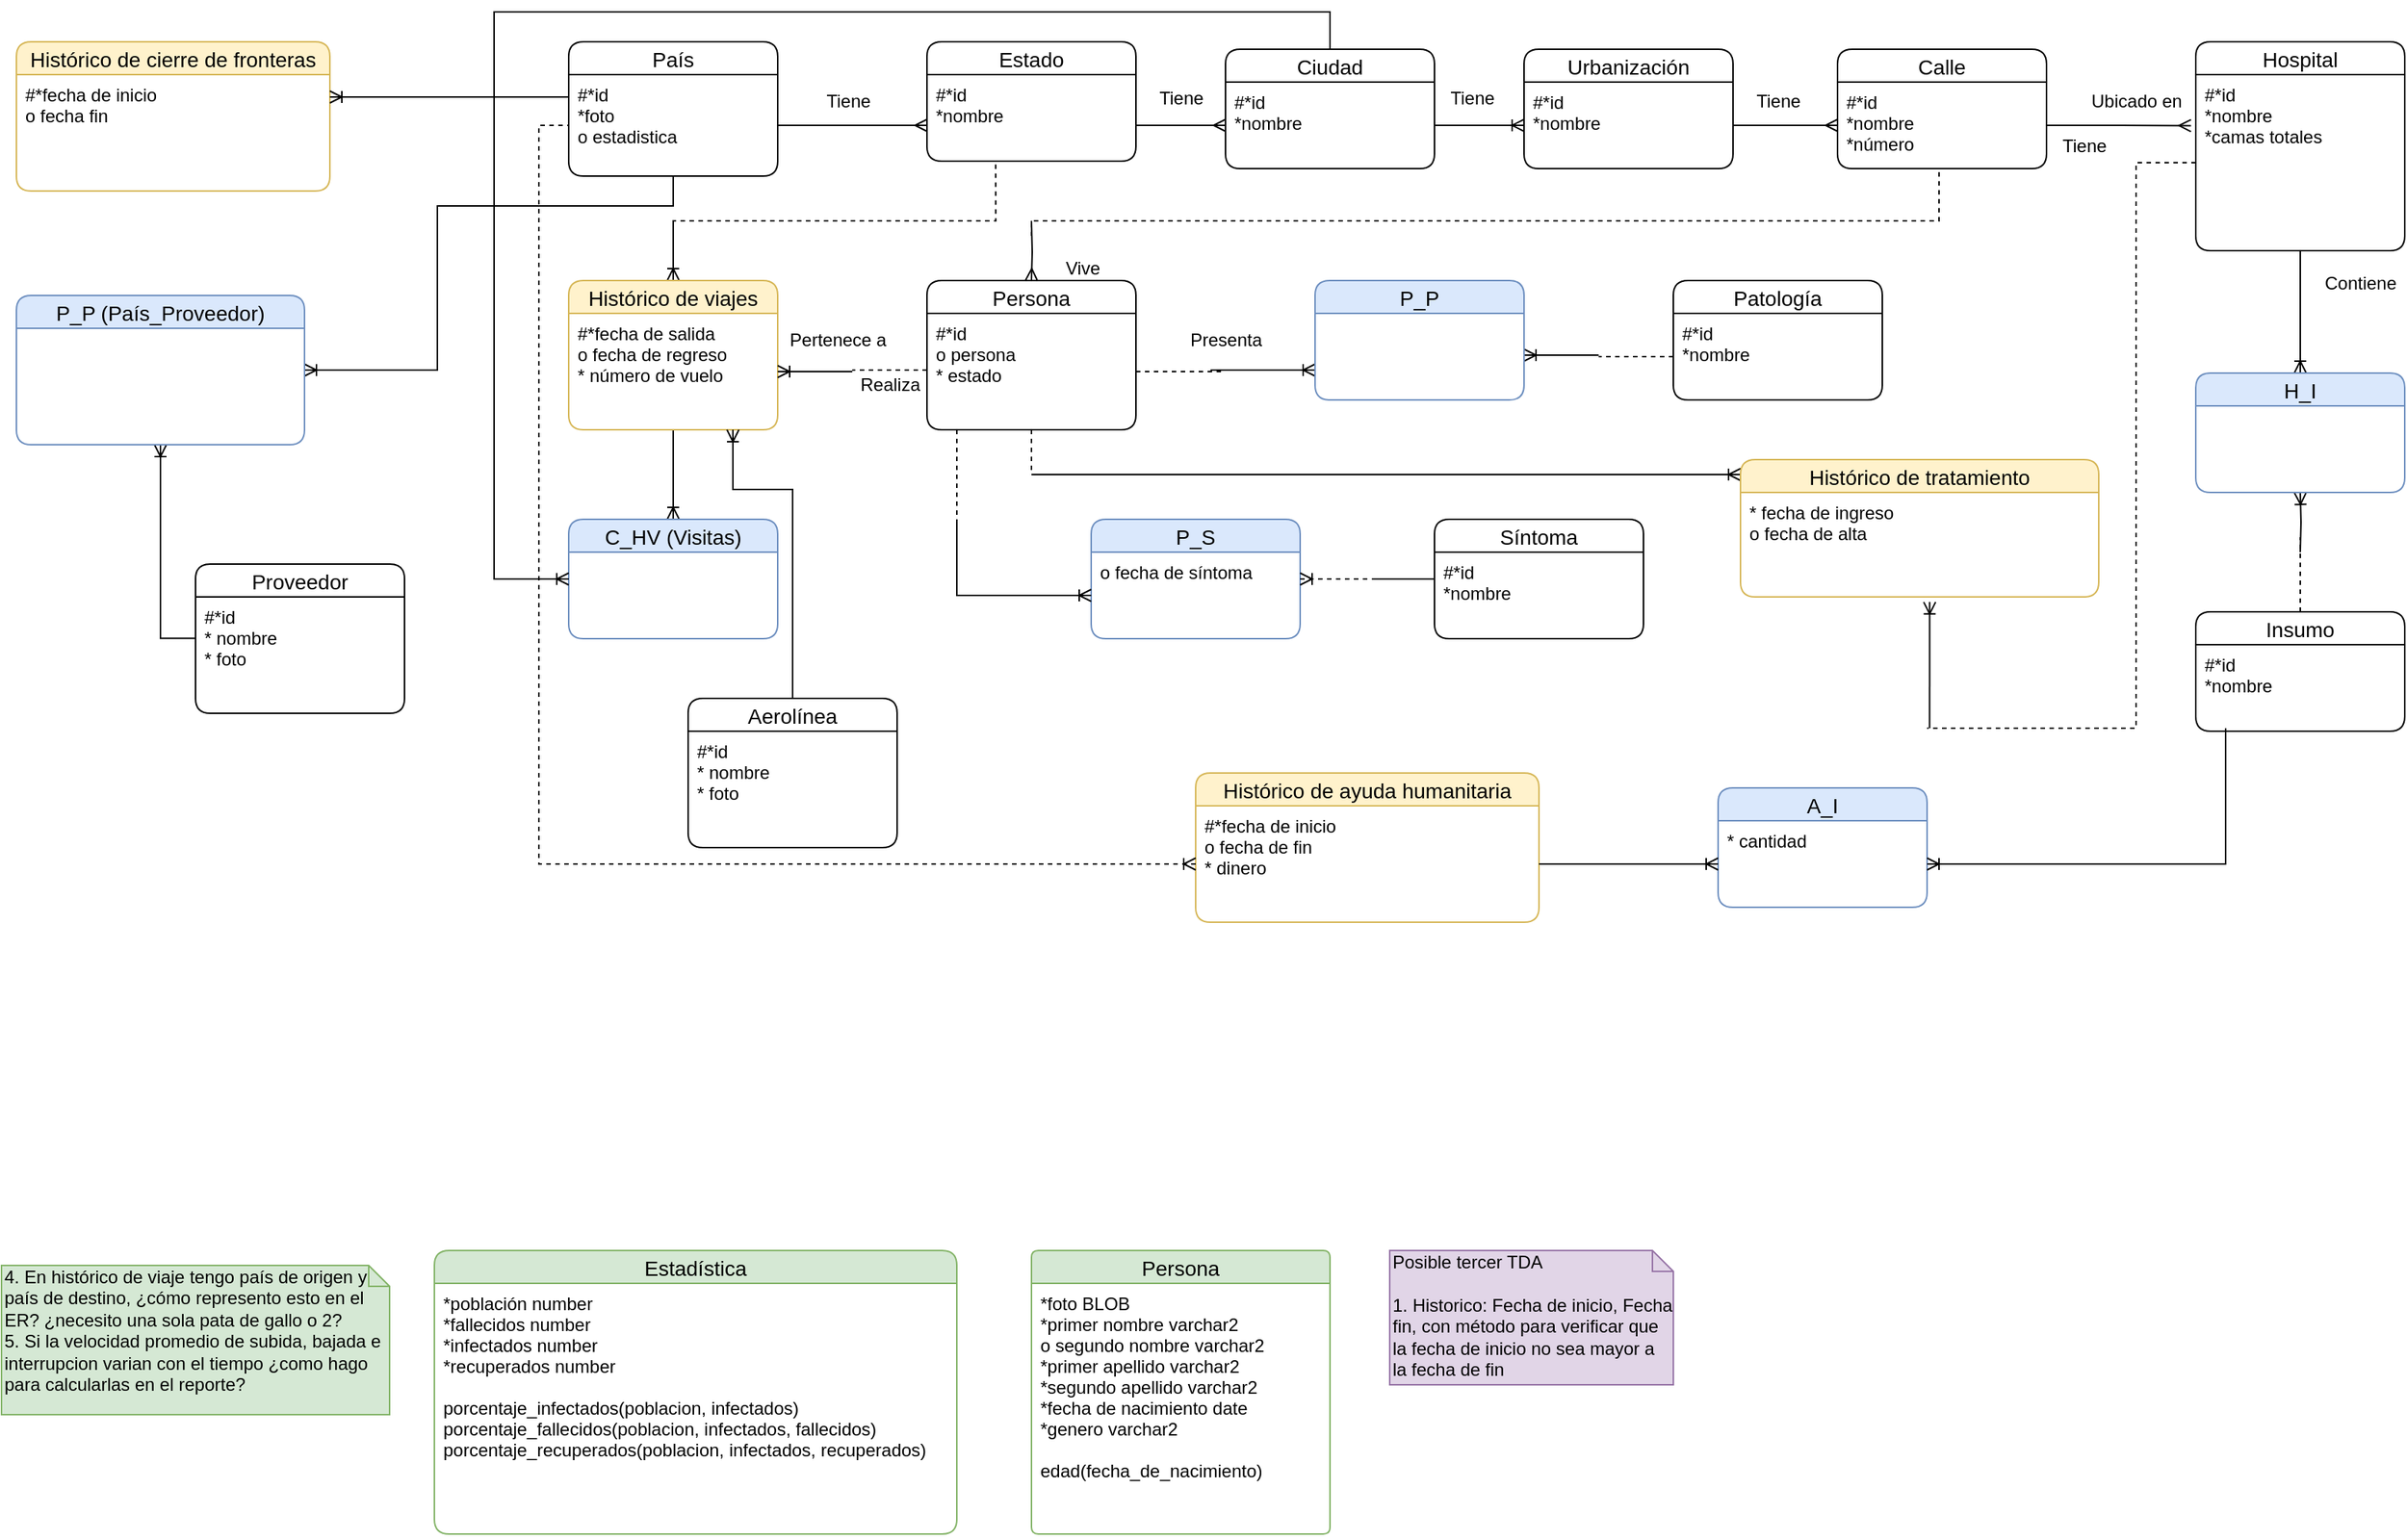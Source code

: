 <mxfile version="12.6.5" type="device"><diagram id="Y50ijJXm1GYGvzPL7eSL" name="ER"><mxGraphModel dx="1874" dy="1692" grid="1" gridSize="10" guides="1" tooltips="1" connect="1" arrows="1" fold="1" page="1" pageScale="1" pageWidth="850" pageHeight="1100" math="0" shadow="0"><root><mxCell id="0"/><mxCell id="1" parent="0"/><mxCell id="YESYf6KZBw-Mf_-Pw2f8-1" value="Persona" style="swimlane;fontStyle=0;childLayout=stackLayout;horizontal=1;startSize=22;fillColor=#d5e8d4;horizontalStack=0;resizeParent=1;resizeParentMax=0;resizeLast=0;collapsible=1;marginBottom=0;swimlaneFillColor=#ffffff;align=center;fontSize=14;rounded=1;strokeColor=#82b366;arcSize=7;" parent="1" vertex="1"><mxGeometry x="-110" y="-230" width="200" height="190" as="geometry"/></mxCell><mxCell id="YESYf6KZBw-Mf_-Pw2f8-2" value="*foto BLOB&#10;*primer nombre varchar2&#10;o segundo nombre varchar2&#10;*primer apellido varchar2&#10;*segundo apellido varchar2&#10;*fecha de nacimiento date&#10;*genero varchar2&#10;&#10;edad(fecha_de_nacimiento)" style="text;strokeColor=none;fillColor=none;spacingLeft=4;spacingRight=4;overflow=hidden;rotatable=0;points=[[0,0.5],[1,0.5]];portConstraint=eastwest;fontSize=12;" parent="YESYf6KZBw-Mf_-Pw2f8-1" vertex="1"><mxGeometry y="22" width="200" height="168" as="geometry"/></mxCell><mxCell id="8SvXrNur2TNTbmK37ncs-22" style="edgeStyle=orthogonalEdgeStyle;rounded=0;orthogonalLoop=1;jettySize=auto;html=1;startArrow=none;startFill=0;endArrow=none;endFill=0;dashed=1;exitX=0.329;exitY=1.038;exitDx=0;exitDy=0;exitPerimeter=0;" parent="1" source="CFG1Skn9lGLvA9n6HelZ-4" edge="1"><mxGeometry relative="1" as="geometry"><mxPoint x="-350" y="-900" as="targetPoint"/><Array as="points"><mxPoint x="-134" y="-920"/><mxPoint x="-350" y="-920"/></Array></mxGeometry></mxCell><mxCell id="CFG1Skn9lGLvA9n6HelZ-1" value="País" style="swimlane;fontStyle=0;childLayout=stackLayout;horizontal=1;startSize=22;fillColor=none;horizontalStack=0;resizeParent=1;resizeParentMax=0;resizeLast=0;collapsible=1;marginBottom=0;swimlaneFillColor=#ffffff;align=center;fontSize=14;rounded=1;" parent="1" vertex="1"><mxGeometry x="-420" y="-1040" width="140" height="90" as="geometry"/></mxCell><mxCell id="CFG1Skn9lGLvA9n6HelZ-2" value="#*id&#10;*foto&#10;o estadistica" style="text;strokeColor=none;fillColor=none;spacingLeft=4;spacingRight=4;overflow=hidden;rotatable=0;points=[[0,0.5],[1,0.5]];portConstraint=eastwest;fontSize=12;" parent="CFG1Skn9lGLvA9n6HelZ-1" vertex="1"><mxGeometry y="22" width="140" height="68" as="geometry"/></mxCell><mxCell id="8SvXrNur2TNTbmK37ncs-5" style="edgeStyle=orthogonalEdgeStyle;rounded=0;orthogonalLoop=1;jettySize=auto;html=1;entryX=0.5;entryY=0;entryDx=0;entryDy=0;startArrow=none;startFill=0;endArrow=ERmany;endFill=0;" parent="1" target="CFG1Skn9lGLvA9n6HelZ-7" edge="1"><mxGeometry relative="1" as="geometry"><mxPoint x="-110" y="-920" as="sourcePoint"/></mxGeometry></mxCell><mxCell id="8SvXrNur2TNTbmK37ncs-6" style="edgeStyle=orthogonalEdgeStyle;rounded=0;orthogonalLoop=1;jettySize=auto;html=1;startArrow=none;startFill=0;endArrow=none;endFill=0;dashed=1;exitX=0.486;exitY=1.041;exitDx=0;exitDy=0;exitPerimeter=0;" parent="1" source="8SvXrNur2TNTbmK37ncs-43" edge="1"><mxGeometry relative="1" as="geometry"><mxPoint x="-110" y="-910" as="targetPoint"/><Array as="points"><mxPoint x="498" y="-920"/><mxPoint x="-110" y="-920"/></Array></mxGeometry></mxCell><mxCell id="CFG1Skn9lGLvA9n6HelZ-3" value="Estado" style="swimlane;fontStyle=0;childLayout=stackLayout;horizontal=1;startSize=22;fillColor=none;horizontalStack=0;resizeParent=1;resizeParentMax=0;resizeLast=0;collapsible=1;marginBottom=0;swimlaneFillColor=#ffffff;align=center;fontSize=14;rounded=1;" parent="1" vertex="1"><mxGeometry x="-180" y="-1040" width="140" height="80" as="geometry"/></mxCell><mxCell id="CFG1Skn9lGLvA9n6HelZ-4" value="#*id&#10;*nombre" style="text;strokeColor=none;fillColor=none;spacingLeft=4;spacingRight=4;overflow=hidden;rotatable=0;points=[[0,0.5],[1,0.5]];portConstraint=eastwest;fontSize=12;" parent="CFG1Skn9lGLvA9n6HelZ-3" vertex="1"><mxGeometry y="22" width="140" height="58" as="geometry"/></mxCell><mxCell id="CFG1Skn9lGLvA9n6HelZ-5" value="Patología" style="swimlane;fontStyle=0;childLayout=stackLayout;horizontal=1;startSize=22;fillColor=none;horizontalStack=0;resizeParent=1;resizeParentMax=0;resizeLast=0;collapsible=1;marginBottom=0;swimlaneFillColor=#ffffff;align=center;fontSize=14;rounded=1;" parent="1" vertex="1"><mxGeometry x="320" y="-880" width="140" height="80" as="geometry"/></mxCell><mxCell id="CFG1Skn9lGLvA9n6HelZ-6" value="#*id&#10;*nombre" style="text;strokeColor=none;fillColor=none;spacingLeft=4;spacingRight=4;overflow=hidden;rotatable=0;points=[[0,0.5],[1,0.5]];portConstraint=eastwest;fontSize=12;" parent="CFG1Skn9lGLvA9n6HelZ-5" vertex="1"><mxGeometry y="22" width="140" height="58" as="geometry"/></mxCell><mxCell id="8SvXrNur2TNTbmK37ncs-15" style="edgeStyle=orthogonalEdgeStyle;rounded=0;orthogonalLoop=1;jettySize=auto;html=1;startArrow=none;startFill=0;endArrow=none;endFill=0;dashed=1;" parent="1" source="CFG1Skn9lGLvA9n6HelZ-7" edge="1"><mxGeometry relative="1" as="geometry"><mxPoint x="-110" y="-750" as="targetPoint"/></mxGeometry></mxCell><mxCell id="9Gu9wFwLrg--Teqrc5a6-26" style="edgeStyle=orthogonalEdgeStyle;rounded=0;orthogonalLoop=1;jettySize=auto;html=1;startArrow=none;startFill=0;endArrow=none;endFill=0;dashed=1;" edge="1" parent="1" source="CFG1Skn9lGLvA9n6HelZ-7"><mxGeometry relative="1" as="geometry"><mxPoint x="-160" y="-720" as="targetPoint"/><Array as="points"><mxPoint x="-160" y="-760"/><mxPoint x="-160" y="-760"/></Array></mxGeometry></mxCell><mxCell id="CFG1Skn9lGLvA9n6HelZ-7" value="Persona" style="swimlane;fontStyle=0;childLayout=stackLayout;horizontal=1;startSize=22;fillColor=none;horizontalStack=0;resizeParent=1;resizeParentMax=0;resizeLast=0;collapsible=1;marginBottom=0;swimlaneFillColor=#ffffff;align=center;fontSize=14;rounded=1;" parent="1" vertex="1"><mxGeometry x="-180" y="-880" width="140" height="100" as="geometry"/></mxCell><mxCell id="CFG1Skn9lGLvA9n6HelZ-8" value="#*id&#10;o persona&#10;* estado" style="text;strokeColor=none;fillColor=none;spacingLeft=4;spacingRight=4;overflow=hidden;rotatable=0;points=[[0,0.5],[1,0.5]];portConstraint=eastwest;fontSize=12;" parent="CFG1Skn9lGLvA9n6HelZ-7" vertex="1"><mxGeometry y="22" width="140" height="78" as="geometry"/></mxCell><mxCell id="9Gu9wFwLrg--Teqrc5a6-27" style="edgeStyle=orthogonalEdgeStyle;rounded=0;orthogonalLoop=1;jettySize=auto;html=1;startArrow=none;startFill=0;endArrow=none;endFill=0;" edge="1" parent="1" source="CFG1Skn9lGLvA9n6HelZ-11"><mxGeometry relative="1" as="geometry"><mxPoint x="120" y="-680" as="targetPoint"/></mxGeometry></mxCell><mxCell id="CFG1Skn9lGLvA9n6HelZ-11" value="Síntoma" style="swimlane;fontStyle=0;childLayout=stackLayout;horizontal=1;startSize=22;fillColor=none;horizontalStack=0;resizeParent=1;resizeParentMax=0;resizeLast=0;collapsible=1;marginBottom=0;swimlaneFillColor=#ffffff;align=center;fontSize=14;rounded=1;" parent="1" vertex="1"><mxGeometry x="160" y="-720" width="140" height="80" as="geometry"/></mxCell><mxCell id="CFG1Skn9lGLvA9n6HelZ-12" value="#*id&#10;*nombre" style="text;strokeColor=none;fillColor=none;spacingLeft=4;spacingRight=4;overflow=hidden;rotatable=0;points=[[0,0.5],[1,0.5]];portConstraint=eastwest;fontSize=12;" parent="CFG1Skn9lGLvA9n6HelZ-11" vertex="1"><mxGeometry y="22" width="140" height="58" as="geometry"/></mxCell><mxCell id="8SvXrNur2TNTbmK37ncs-9" style="edgeStyle=orthogonalEdgeStyle;rounded=0;orthogonalLoop=1;jettySize=auto;html=1;exitX=0;exitY=0.75;exitDx=0;exitDy=0;startArrow=ERoneToMany;startFill=0;endArrow=none;endFill=0;" parent="1" source="CFG1Skn9lGLvA9n6HelZ-13" edge="1"><mxGeometry relative="1" as="geometry"><mxPoint x="10" y="-820" as="targetPoint"/></mxGeometry></mxCell><mxCell id="8SvXrNur2TNTbmK37ncs-85" style="edgeStyle=orthogonalEdgeStyle;rounded=0;orthogonalLoop=1;jettySize=auto;html=1;startArrow=ERoneToMany;startFill=0;endArrow=none;endFill=0;" parent="1" edge="1"><mxGeometry relative="1" as="geometry"><mxPoint x="270" y="-830" as="targetPoint"/><mxPoint x="220" y="-830" as="sourcePoint"/><Array as="points"><mxPoint x="220" y="-830"/></Array></mxGeometry></mxCell><mxCell id="CFG1Skn9lGLvA9n6HelZ-13" value="P_P" style="swimlane;fontStyle=0;childLayout=stackLayout;horizontal=1;startSize=22;fillColor=#dae8fc;horizontalStack=0;resizeParent=1;resizeParentMax=0;resizeLast=0;collapsible=1;marginBottom=0;swimlaneFillColor=#ffffff;align=center;fontSize=14;rounded=1;strokeColor=#6c8ebf;" parent="1" vertex="1"><mxGeometry x="80" y="-880" width="140" height="80" as="geometry"/></mxCell><mxCell id="8SvXrNur2TNTbmK37ncs-16" style="edgeStyle=orthogonalEdgeStyle;rounded=0;orthogonalLoop=1;jettySize=auto;html=1;startArrow=ERoneToMany;startFill=0;endArrow=none;endFill=0;" parent="1" source="CFG1Skn9lGLvA9n6HelZ-15" edge="1"><mxGeometry relative="1" as="geometry"><mxPoint x="-110" y="-750" as="targetPoint"/><Array as="points"><mxPoint x="-110" y="-750"/></Array></mxGeometry></mxCell><mxCell id="9Gu9wFwLrg--Teqrc5a6-16" style="edgeStyle=orthogonalEdgeStyle;rounded=0;orthogonalLoop=1;jettySize=auto;html=1;endArrow=none;endFill=0;startArrow=ERoneToMany;startFill=0;exitX=0.528;exitY=1.049;exitDx=0;exitDy=0;exitPerimeter=0;" edge="1" parent="1" source="CFG1Skn9lGLvA9n6HelZ-16"><mxGeometry relative="1" as="geometry"><mxPoint x="492" y="-580" as="targetPoint"/><Array as="points"><mxPoint x="492" y="-580"/></Array></mxGeometry></mxCell><mxCell id="CFG1Skn9lGLvA9n6HelZ-15" value="Histórico de tratamiento" style="swimlane;fontStyle=0;childLayout=stackLayout;horizontal=1;startSize=22;fillColor=#fff2cc;horizontalStack=0;resizeParent=1;resizeParentMax=0;resizeLast=0;collapsible=1;marginBottom=0;swimlaneFillColor=#ffffff;align=center;fontSize=14;rounded=1;strokeColor=#d6b656;" parent="1" vertex="1"><mxGeometry x="365" y="-760" width="240" height="92" as="geometry"/></mxCell><mxCell id="CFG1Skn9lGLvA9n6HelZ-16" value="* fecha de ingreso&#10;o fecha de alta" style="text;strokeColor=none;fillColor=none;spacingLeft=4;spacingRight=4;overflow=hidden;rotatable=0;points=[[0,0.5],[1,0.5]];portConstraint=eastwest;fontSize=12;" parent="CFG1Skn9lGLvA9n6HelZ-15" vertex="1"><mxGeometry y="22" width="240" height="70" as="geometry"/></mxCell><mxCell id="8SvXrNur2TNTbmK37ncs-21" style="edgeStyle=orthogonalEdgeStyle;rounded=0;orthogonalLoop=1;jettySize=auto;html=1;exitX=0.5;exitY=0;exitDx=0;exitDy=0;startArrow=ERoneToMany;startFill=0;endArrow=none;endFill=0;" parent="1" source="BubiKI5SGtcMv41cEBKJ-1" edge="1"><mxGeometry relative="1" as="geometry"><mxPoint x="-350" y="-920" as="targetPoint"/></mxGeometry></mxCell><mxCell id="8SvXrNur2TNTbmK37ncs-28" style="edgeStyle=orthogonalEdgeStyle;rounded=0;orthogonalLoop=1;jettySize=auto;html=1;entryX=0.5;entryY=0;entryDx=0;entryDy=0;startArrow=none;startFill=0;endArrow=ERoneToMany;endFill=0;" parent="1" source="BubiKI5SGtcMv41cEBKJ-1" target="8SvXrNur2TNTbmK37ncs-23" edge="1"><mxGeometry relative="1" as="geometry"/></mxCell><mxCell id="BubiKI5SGtcMv41cEBKJ-1" value="Histórico de viajes" style="swimlane;fontStyle=0;childLayout=stackLayout;horizontal=1;startSize=22;fillColor=#fff2cc;horizontalStack=0;resizeParent=1;resizeParentMax=0;resizeLast=0;collapsible=1;marginBottom=0;swimlaneFillColor=#ffffff;align=center;fontSize=14;rounded=1;strokeColor=#d6b656;" parent="1" vertex="1"><mxGeometry x="-420" y="-880" width="140" height="100" as="geometry"/></mxCell><mxCell id="BubiKI5SGtcMv41cEBKJ-2" value="#*fecha de salida&#10;o fecha de regreso&#10;* número de vuelo" style="text;strokeColor=none;fillColor=none;spacingLeft=4;spacingRight=4;overflow=hidden;rotatable=0;points=[[0,0.5],[1,0.5]];portConstraint=eastwest;fontSize=12;" parent="BubiKI5SGtcMv41cEBKJ-1" vertex="1"><mxGeometry y="22" width="140" height="78" as="geometry"/></mxCell><mxCell id="BubiKI5SGtcMv41cEBKJ-3" value="Estadística" style="swimlane;fontStyle=0;childLayout=stackLayout;horizontal=1;startSize=22;fillColor=#d5e8d4;horizontalStack=0;resizeParent=1;resizeParentMax=0;resizeLast=0;collapsible=1;marginBottom=0;swimlaneFillColor=#ffffff;align=center;fontSize=14;rounded=1;strokeColor=#82b366;" parent="1" vertex="1"><mxGeometry x="-510" y="-230" width="350" height="190" as="geometry"/></mxCell><mxCell id="BubiKI5SGtcMv41cEBKJ-4" value="*población number&#10;*fallecidos number&#10;*infectados number&#10;*recuperados number&#10;&#10;porcentaje_infectados(poblacion, infectados)&#10;porcentaje_fallecidos(poblacion, infectados, fallecidos)&#10;porcentaje_recuperados(poblacion, infectados, recuperados)&#10;" style="text;strokeColor=none;fillColor=none;spacingLeft=4;spacingRight=4;overflow=hidden;rotatable=0;points=[[0,0.5],[1,0.5]];portConstraint=eastwest;fontSize=12;" parent="BubiKI5SGtcMv41cEBKJ-3" vertex="1"><mxGeometry y="22" width="350" height="168" as="geometry"/></mxCell><mxCell id="8SvXrNur2TNTbmK37ncs-4" style="edgeStyle=orthogonalEdgeStyle;rounded=0;orthogonalLoop=1;jettySize=auto;html=1;startArrow=none;startFill=0;endArrow=ERmany;endFill=0;" parent="1" source="CFG1Skn9lGLvA9n6HelZ-2" edge="1"><mxGeometry relative="1" as="geometry"><mxPoint x="-180" y="-984" as="targetPoint"/></mxGeometry></mxCell><mxCell id="8SvXrNur2TNTbmK37ncs-8" style="edgeStyle=orthogonalEdgeStyle;rounded=0;orthogonalLoop=1;jettySize=auto;html=1;exitX=1;exitY=0.5;exitDx=0;exitDy=0;dashed=1;startArrow=none;startFill=0;endArrow=none;endFill=0;" parent="1" source="CFG1Skn9lGLvA9n6HelZ-8" edge="1"><mxGeometry relative="1" as="geometry"><mxPoint x="20" y="-819" as="targetPoint"/></mxGeometry></mxCell><mxCell id="8SvXrNur2TNTbmK37ncs-13" value="4. En histórico de viaje tengo país de origen y país de destino, ¿cómo represento esto en el ER? ¿necesito una sola pata de gallo o 2?&lt;br&gt;5. Si la velocidad promedio de subida, bajada e interrupcion varian con el tiempo ¿como hago para calcularlas en el reporte?" style="shape=note;whiteSpace=wrap;html=1;size=14;verticalAlign=top;align=left;spacingTop=-6;fillColor=#d5e8d4;strokeColor=#82b366;" parent="1" vertex="1"><mxGeometry x="-800" y="-220" width="260" height="100" as="geometry"/></mxCell><mxCell id="8SvXrNur2TNTbmK37ncs-19" style="edgeStyle=orthogonalEdgeStyle;rounded=0;orthogonalLoop=1;jettySize=auto;html=1;exitX=1;exitY=0.5;exitDx=0;exitDy=0;startArrow=ERoneToMany;startFill=0;endArrow=none;endFill=0;" parent="1" source="BubiKI5SGtcMv41cEBKJ-2" edge="1"><mxGeometry relative="1" as="geometry"><mxPoint x="-230" y="-819" as="targetPoint"/><Array as="points"><mxPoint x="-230" y="-819"/></Array></mxGeometry></mxCell><mxCell id="8SvXrNur2TNTbmK37ncs-20" style="edgeStyle=orthogonalEdgeStyle;rounded=0;orthogonalLoop=1;jettySize=auto;html=1;startArrow=none;startFill=0;endArrow=none;endFill=0;dashed=1;" parent="1" edge="1"><mxGeometry relative="1" as="geometry"><mxPoint x="-230" y="-820" as="targetPoint"/><mxPoint x="-180" y="-820" as="sourcePoint"/><Array as="points"><mxPoint x="-180" y="-820"/></Array></mxGeometry></mxCell><mxCell id="8SvXrNur2TNTbmK37ncs-23" value="C_HV (Visitas)" style="swimlane;fontStyle=0;childLayout=stackLayout;horizontal=1;startSize=22;fillColor=#dae8fc;horizontalStack=0;resizeParent=1;resizeParentMax=0;resizeLast=0;collapsible=1;marginBottom=0;swimlaneFillColor=#ffffff;align=center;fontSize=14;rounded=1;strokeColor=#6c8ebf;" parent="1" vertex="1"><mxGeometry x="-420" y="-720" width="140" height="80" as="geometry"/></mxCell><mxCell id="8SvXrNur2TNTbmK37ncs-29" style="edgeStyle=orthogonalEdgeStyle;rounded=0;orthogonalLoop=1;jettySize=auto;html=1;exitX=0.5;exitY=0;exitDx=0;exitDy=0;startArrow=none;startFill=0;endArrow=ERoneToMany;endFill=0;entryX=0;entryY=0.5;entryDx=0;entryDy=0;" parent="1" source="8SvXrNur2TNTbmK37ncs-24" target="8SvXrNur2TNTbmK37ncs-23" edge="1"><mxGeometry relative="1" as="geometry"><mxPoint x="-480" y="-680" as="targetPoint"/><Array as="points"><mxPoint x="90" y="-1060"/><mxPoint x="-470" y="-1060"/><mxPoint x="-470" y="-680"/></Array></mxGeometry></mxCell><mxCell id="8SvXrNur2TNTbmK37ncs-24" value="Ciudad" style="swimlane;fontStyle=0;childLayout=stackLayout;horizontal=1;startSize=22;fillColor=none;horizontalStack=0;resizeParent=1;resizeParentMax=0;resizeLast=0;collapsible=1;marginBottom=0;swimlaneFillColor=#ffffff;align=center;fontSize=14;rounded=1;" parent="1" vertex="1"><mxGeometry x="20" y="-1035" width="140" height="80" as="geometry"/></mxCell><mxCell id="8SvXrNur2TNTbmK37ncs-25" value="#*id&#10;*nombre" style="text;strokeColor=none;fillColor=none;spacingLeft=4;spacingRight=4;overflow=hidden;rotatable=0;points=[[0,0.5],[1,0.5]];portConstraint=eastwest;fontSize=12;" parent="8SvXrNur2TNTbmK37ncs-24" vertex="1"><mxGeometry y="22" width="140" height="58" as="geometry"/></mxCell><mxCell id="8SvXrNur2TNTbmK37ncs-32" style="edgeStyle=orthogonalEdgeStyle;rounded=0;orthogonalLoop=1;jettySize=auto;html=1;startArrow=none;startFill=0;endArrow=ERoneToMany;endFill=0;" parent="1" source="8SvXrNur2TNTbmK37ncs-30" edge="1"><mxGeometry relative="1" as="geometry"><mxPoint x="-310" y="-780" as="targetPoint"/><Array as="points"><mxPoint x="-270" y="-590"/><mxPoint x="-270" y="-740"/><mxPoint x="-310" y="-740"/></Array></mxGeometry></mxCell><mxCell id="8SvXrNur2TNTbmK37ncs-30" value="Aerolínea" style="swimlane;fontStyle=0;childLayout=stackLayout;horizontal=1;startSize=22;fillColor=none;horizontalStack=0;resizeParent=1;resizeParentMax=0;resizeLast=0;collapsible=1;marginBottom=0;swimlaneFillColor=#ffffff;align=center;fontSize=14;rounded=1;" parent="1" vertex="1"><mxGeometry x="-340" y="-600" width="140" height="100" as="geometry"/></mxCell><mxCell id="8SvXrNur2TNTbmK37ncs-31" value="#*id&#10;* nombre&#10;* foto" style="text;strokeColor=none;fillColor=none;spacingLeft=4;spacingRight=4;overflow=hidden;rotatable=0;points=[[0,0.5],[1,0.5]];portConstraint=eastwest;fontSize=12;" parent="8SvXrNur2TNTbmK37ncs-30" vertex="1"><mxGeometry y="22" width="140" height="78" as="geometry"/></mxCell><mxCell id="8SvXrNur2TNTbmK37ncs-33" value="Realiza" style="text;html=1;align=center;verticalAlign=middle;resizable=0;points=[];autosize=1;" parent="1" vertex="1"><mxGeometry x="-235" y="-820" width="60" height="20" as="geometry"/></mxCell><mxCell id="8SvXrNur2TNTbmK37ncs-34" value="Tiene" style="text;html=1;align=center;verticalAlign=middle;resizable=0;points=[];autosize=1;" parent="1" vertex="1"><mxGeometry x="-258" y="-1010" width="50" height="20" as="geometry"/></mxCell><mxCell id="8SvXrNur2TNTbmK37ncs-35" value="Pertenece a" style="text;html=1;align=center;verticalAlign=middle;resizable=0;points=[];autosize=1;" parent="1" vertex="1"><mxGeometry x="-280" y="-850" width="80" height="20" as="geometry"/></mxCell><mxCell id="8SvXrNur2TNTbmK37ncs-36" value="Presenta" style="text;html=1;align=center;verticalAlign=middle;resizable=0;points=[];autosize=1;" parent="1" vertex="1"><mxGeometry x="-10" y="-850" width="60" height="20" as="geometry"/></mxCell><mxCell id="8SvXrNur2TNTbmK37ncs-39" value="Vive" style="text;html=1;align=center;verticalAlign=middle;resizable=0;points=[];autosize=1;" parent="1" vertex="1"><mxGeometry x="-96" y="-898" width="40" height="20" as="geometry"/></mxCell><mxCell id="8SvXrNur2TNTbmK37ncs-42" value="Calle" style="swimlane;fontStyle=0;childLayout=stackLayout;horizontal=1;startSize=22;fillColor=none;horizontalStack=0;resizeParent=1;resizeParentMax=0;resizeLast=0;collapsible=1;marginBottom=0;swimlaneFillColor=#ffffff;align=center;fontSize=14;rounded=1;" parent="1" vertex="1"><mxGeometry x="430" y="-1035" width="140" height="80" as="geometry"/></mxCell><mxCell id="8SvXrNur2TNTbmK37ncs-43" value="#*id&#10;*nombre&#10;*número" style="text;strokeColor=none;fillColor=none;spacingLeft=4;spacingRight=4;overflow=hidden;rotatable=0;points=[[0,0.5],[1,0.5]];portConstraint=eastwest;fontSize=12;" parent="8SvXrNur2TNTbmK37ncs-42" vertex="1"><mxGeometry y="22" width="140" height="58" as="geometry"/></mxCell><mxCell id="8SvXrNur2TNTbmK37ncs-44" style="edgeStyle=orthogonalEdgeStyle;rounded=0;orthogonalLoop=1;jettySize=auto;html=1;startArrow=none;startFill=0;endArrow=ERoneToMany;endFill=0;" parent="1" source="8SvXrNur2TNTbmK37ncs-25" edge="1"><mxGeometry relative="1" as="geometry"><mxPoint x="220" y="-984" as="targetPoint"/></mxGeometry></mxCell><mxCell id="8SvXrNur2TNTbmK37ncs-55" style="edgeStyle=orthogonalEdgeStyle;rounded=0;orthogonalLoop=1;jettySize=auto;html=1;entryX=0.5;entryY=0;entryDx=0;entryDy=0;startArrow=none;startFill=0;endArrow=ERoneToMany;endFill=0;" parent="1" source="8SvXrNur2TNTbmK37ncs-45" target="8SvXrNur2TNTbmK37ncs-54" edge="1"><mxGeometry relative="1" as="geometry"/></mxCell><mxCell id="8SvXrNur2TNTbmK37ncs-45" value="Hospital" style="swimlane;fontStyle=0;childLayout=stackLayout;horizontal=1;startSize=22;fillColor=none;horizontalStack=0;resizeParent=1;resizeParentMax=0;resizeLast=0;collapsible=1;marginBottom=0;swimlaneFillColor=#ffffff;align=center;fontSize=14;rounded=1;" parent="1" vertex="1"><mxGeometry x="670" y="-1040" width="140" height="140" as="geometry"/></mxCell><mxCell id="8SvXrNur2TNTbmK37ncs-46" value="#*id&#10;*nombre&#10;*camas totales" style="text;strokeColor=none;fillColor=none;spacingLeft=4;spacingRight=4;overflow=hidden;rotatable=0;points=[[0,0.5],[1,0.5]];portConstraint=eastwest;fontSize=12;" parent="8SvXrNur2TNTbmK37ncs-45" vertex="1"><mxGeometry y="22" width="140" height="118" as="geometry"/></mxCell><mxCell id="8SvXrNur2TNTbmK37ncs-48" value="Tiene" style="text;html=1;align=center;verticalAlign=middle;resizable=0;points=[];autosize=1;" parent="1" vertex="1"><mxGeometry x="570" y="-980" width="50" height="20" as="geometry"/></mxCell><mxCell id="8SvXrNur2TNTbmK37ncs-49" value="Tiene" style="text;html=1;align=center;verticalAlign=middle;resizable=0;points=[];autosize=1;" parent="1" vertex="1"><mxGeometry x="160" y="-1012" width="50" height="20" as="geometry"/></mxCell><mxCell id="8SvXrNur2TNTbmK37ncs-51" value="Ubicado en" style="text;html=1;align=center;verticalAlign=middle;resizable=0;points=[];autosize=1;" parent="1" vertex="1"><mxGeometry x="590" y="-1010" width="80" height="20" as="geometry"/></mxCell><mxCell id="8SvXrNur2TNTbmK37ncs-56" style="edgeStyle=orthogonalEdgeStyle;rounded=0;orthogonalLoop=1;jettySize=auto;html=1;entryX=0.5;entryY=1;entryDx=0;entryDy=0;startArrow=none;startFill=0;endArrow=ERoneToMany;endFill=0;" parent="1" target="8SvXrNur2TNTbmK37ncs-54" edge="1"><mxGeometry relative="1" as="geometry"><mxPoint x="740" y="-698" as="sourcePoint"/></mxGeometry></mxCell><mxCell id="8SvXrNur2TNTbmK37ncs-57" style="edgeStyle=orthogonalEdgeStyle;rounded=0;orthogonalLoop=1;jettySize=auto;html=1;startArrow=none;startFill=0;endArrow=none;endFill=0;dashed=1;" parent="1" source="8SvXrNur2TNTbmK37ncs-52" edge="1"><mxGeometry relative="1" as="geometry"><mxPoint x="740" y="-708" as="targetPoint"/></mxGeometry></mxCell><mxCell id="8SvXrNur2TNTbmK37ncs-52" value="Insumo" style="swimlane;fontStyle=0;childLayout=stackLayout;horizontal=1;startSize=22;fillColor=none;horizontalStack=0;resizeParent=1;resizeParentMax=0;resizeLast=0;collapsible=1;marginBottom=0;swimlaneFillColor=#ffffff;align=center;fontSize=14;rounded=1;" parent="1" vertex="1"><mxGeometry x="670" y="-658" width="140" height="80" as="geometry"/></mxCell><mxCell id="8SvXrNur2TNTbmK37ncs-53" value="#*id&#10;*nombre" style="text;strokeColor=none;fillColor=none;spacingLeft=4;spacingRight=4;overflow=hidden;rotatable=0;points=[[0,0.5],[1,0.5]];portConstraint=eastwest;fontSize=12;" parent="8SvXrNur2TNTbmK37ncs-52" vertex="1"><mxGeometry y="22" width="140" height="58" as="geometry"/></mxCell><mxCell id="8SvXrNur2TNTbmK37ncs-54" value="H_I" style="swimlane;fontStyle=0;childLayout=stackLayout;horizontal=1;startSize=22;fillColor=#dae8fc;horizontalStack=0;resizeParent=1;resizeParentMax=0;resizeLast=0;collapsible=1;marginBottom=0;swimlaneFillColor=#ffffff;align=center;fontSize=14;rounded=1;strokeColor=#6c8ebf;" parent="1" vertex="1"><mxGeometry x="670" y="-818" width="140" height="80" as="geometry"/></mxCell><mxCell id="8SvXrNur2TNTbmK37ncs-58" value="Histórico de ayuda humanitaria" style="swimlane;fontStyle=0;childLayout=stackLayout;horizontal=1;startSize=22;fillColor=#fff2cc;horizontalStack=0;resizeParent=1;resizeParentMax=0;resizeLast=0;collapsible=1;marginBottom=0;swimlaneFillColor=#ffffff;align=center;fontSize=14;rounded=1;strokeColor=#d6b656;" parent="1" vertex="1"><mxGeometry y="-550" width="230" height="100" as="geometry"/></mxCell><mxCell id="8SvXrNur2TNTbmK37ncs-59" value="#*fecha de inicio&#10;o fecha de fin&#10;* dinero" style="text;strokeColor=none;fillColor=none;spacingLeft=4;spacingRight=4;overflow=hidden;rotatable=0;points=[[0,0.5],[1,0.5]];portConstraint=eastwest;fontSize=12;" parent="8SvXrNur2TNTbmK37ncs-58" vertex="1"><mxGeometry y="22" width="230" height="78" as="geometry"/></mxCell><mxCell id="8SvXrNur2TNTbmK37ncs-63" style="edgeStyle=orthogonalEdgeStyle;rounded=0;orthogonalLoop=1;jettySize=auto;html=1;exitX=0;exitY=0.5;exitDx=0;exitDy=0;entryX=0;entryY=0.5;entryDx=0;entryDy=0;dashed=1;startArrow=ERoneToMany;startFill=0;endArrow=none;endFill=0;" parent="1" source="8SvXrNur2TNTbmK37ncs-59" target="CFG1Skn9lGLvA9n6HelZ-2" edge="1"><mxGeometry relative="1" as="geometry"/></mxCell><mxCell id="8SvXrNur2TNTbmK37ncs-65" value="A_I" style="swimlane;fontStyle=0;childLayout=stackLayout;horizontal=1;startSize=22;fillColor=#dae8fc;horizontalStack=0;resizeParent=1;resizeParentMax=0;resizeLast=0;collapsible=1;marginBottom=0;swimlaneFillColor=#ffffff;align=center;fontSize=14;rounded=1;strokeColor=#6c8ebf;" parent="1" vertex="1"><mxGeometry x="350" y="-540" width="140" height="80" as="geometry"/></mxCell><mxCell id="8SvXrNur2TNTbmK37ncs-67" value="* cantidad" style="text;strokeColor=none;fillColor=none;spacingLeft=4;spacingRight=4;overflow=hidden;rotatable=0;points=[[0,0.5],[1,0.5]];portConstraint=eastwest;fontSize=12;" parent="8SvXrNur2TNTbmK37ncs-65" vertex="1"><mxGeometry y="22" width="140" height="58" as="geometry"/></mxCell><mxCell id="8SvXrNur2TNTbmK37ncs-68" style="edgeStyle=orthogonalEdgeStyle;rounded=0;orthogonalLoop=1;jettySize=auto;html=1;exitX=0;exitY=0.5;exitDx=0;exitDy=0;entryX=1;entryY=0.5;entryDx=0;entryDy=0;startArrow=ERoneToMany;startFill=0;endArrow=none;endFill=0;" parent="1" source="8SvXrNur2TNTbmK37ncs-67" target="8SvXrNur2TNTbmK37ncs-59" edge="1"><mxGeometry relative="1" as="geometry"/></mxCell><mxCell id="8SvXrNur2TNTbmK37ncs-69" style="edgeStyle=orthogonalEdgeStyle;rounded=0;orthogonalLoop=1;jettySize=auto;html=1;exitX=1;exitY=0.5;exitDx=0;exitDy=0;startArrow=ERoneToMany;startFill=0;endArrow=none;endFill=0;" parent="1" source="8SvXrNur2TNTbmK37ncs-67" edge="1"><mxGeometry relative="1" as="geometry"><mxPoint x="690" y="-580" as="targetPoint"/><Array as="points"><mxPoint x="690" y="-489"/><mxPoint x="690" y="-580"/></Array></mxGeometry></mxCell><mxCell id="8SvXrNur2TNTbmK37ncs-70" value="Proveedor" style="swimlane;fontStyle=0;childLayout=stackLayout;horizontal=1;startSize=22;fillColor=none;horizontalStack=0;resizeParent=1;resizeParentMax=0;resizeLast=0;collapsible=1;marginBottom=0;swimlaneFillColor=#ffffff;align=center;fontSize=14;rounded=1;" parent="1" vertex="1"><mxGeometry x="-670" y="-690" width="140" height="100" as="geometry"/></mxCell><mxCell id="8SvXrNur2TNTbmK37ncs-71" value="#*id&#10;* nombre&#10;* foto" style="text;strokeColor=none;fillColor=none;spacingLeft=4;spacingRight=4;overflow=hidden;rotatable=0;points=[[0,0.5],[1,0.5]];portConstraint=eastwest;fontSize=12;" parent="8SvXrNur2TNTbmK37ncs-70" vertex="1"><mxGeometry y="22" width="140" height="78" as="geometry"/></mxCell><mxCell id="8SvXrNur2TNTbmK37ncs-74" style="edgeStyle=orthogonalEdgeStyle;rounded=0;orthogonalLoop=1;jettySize=auto;html=1;entryX=-0.003;entryY=0.356;entryDx=0;entryDy=0;entryPerimeter=0;startArrow=ERoneToMany;startFill=0;endArrow=none;endFill=0;" parent="1" source="8SvXrNur2TNTbmK37ncs-72" target="8SvXrNur2TNTbmK37ncs-71" edge="1"><mxGeometry relative="1" as="geometry"/></mxCell><mxCell id="8SvXrNur2TNTbmK37ncs-80" style="edgeStyle=orthogonalEdgeStyle;rounded=0;orthogonalLoop=1;jettySize=auto;html=1;exitX=1;exitY=0.5;exitDx=0;exitDy=0;startArrow=ERoneToMany;startFill=0;endArrow=none;endFill=0;" parent="1" source="8SvXrNur2TNTbmK37ncs-72" edge="1"><mxGeometry relative="1" as="geometry"><mxPoint x="-350" y="-950" as="targetPoint"/><Array as="points"><mxPoint x="-508" y="-820"/><mxPoint x="-508" y="-930"/><mxPoint x="-350" y="-930"/></Array></mxGeometry></mxCell><mxCell id="8SvXrNur2TNTbmK37ncs-72" value="P_P (País_Proveedor)" style="swimlane;fontStyle=0;childLayout=stackLayout;horizontal=1;startSize=22;fillColor=#dae8fc;horizontalStack=0;resizeParent=1;resizeParentMax=0;resizeLast=0;collapsible=1;marginBottom=0;swimlaneFillColor=#ffffff;align=center;fontSize=14;rounded=1;strokeColor=#6c8ebf;" parent="1" vertex="1"><mxGeometry x="-790" y="-870" width="193" height="100" as="geometry"/></mxCell><mxCell id="8SvXrNur2TNTbmK37ncs-77" value="Histórico de cierre de fronteras" style="swimlane;fontStyle=0;childLayout=stackLayout;horizontal=1;startSize=22;fillColor=#fff2cc;horizontalStack=0;resizeParent=1;resizeParentMax=0;resizeLast=0;collapsible=1;marginBottom=0;swimlaneFillColor=#ffffff;align=center;fontSize=14;rounded=1;strokeColor=#d6b656;" parent="1" vertex="1"><mxGeometry x="-790" y="-1040" width="210" height="100" as="geometry"/></mxCell><mxCell id="8SvXrNur2TNTbmK37ncs-78" value="#*fecha de inicio&#10;o fecha fin" style="text;strokeColor=none;fillColor=none;spacingLeft=4;spacingRight=4;overflow=hidden;rotatable=0;points=[[0,0.5],[1,0.5]];portConstraint=eastwest;fontSize=12;" parent="8SvXrNur2TNTbmK37ncs-77" vertex="1"><mxGeometry y="22" width="210" height="78" as="geometry"/></mxCell><mxCell id="8SvXrNur2TNTbmK37ncs-79" style="edgeStyle=orthogonalEdgeStyle;rounded=0;orthogonalLoop=1;jettySize=auto;html=1;startArrow=ERoneToMany;startFill=0;endArrow=none;endFill=0;" parent="1" source="8SvXrNur2TNTbmK37ncs-78" edge="1"><mxGeometry relative="1" as="geometry"><mxPoint x="-420" y="-1003" as="targetPoint"/><Array as="points"><mxPoint x="-540" y="-1003"/><mxPoint x="-540" y="-1003"/></Array></mxGeometry></mxCell><mxCell id="8SvXrNur2TNTbmK37ncs-81" value="Posible tercer TDA&lt;br&gt;&lt;br&gt;1. Historico: Fecha de inicio, Fecha fin, con método para verificar que la fecha de inicio no sea mayor a la fecha de fin" style="shape=note;whiteSpace=wrap;html=1;size=14;verticalAlign=top;align=left;spacingTop=-6;fillColor=#e1d5e7;strokeColor=#9673a6;" parent="1" vertex="1"><mxGeometry x="130" y="-230" width="190" height="90" as="geometry"/></mxCell><mxCell id="8SvXrNur2TNTbmK37ncs-84" style="edgeStyle=orthogonalEdgeStyle;rounded=0;orthogonalLoop=1;jettySize=auto;html=1;exitX=0;exitY=0.5;exitDx=0;exitDy=0;startArrow=none;startFill=0;endArrow=none;endFill=0;dashed=1;" parent="1" source="CFG1Skn9lGLvA9n6HelZ-6" edge="1"><mxGeometry relative="1" as="geometry"><mxPoint x="270" y="-829" as="targetPoint"/></mxGeometry></mxCell><mxCell id="8SvXrNur2TNTbmK37ncs-86" value="Contiene" style="text;html=1;align=center;verticalAlign=middle;resizable=0;points=[];autosize=1;" parent="1" vertex="1"><mxGeometry x="750" y="-888" width="60" height="20" as="geometry"/></mxCell><mxCell id="9Gu9wFwLrg--Teqrc5a6-1" value="Urbanización" style="swimlane;fontStyle=0;childLayout=stackLayout;horizontal=1;startSize=22;fillColor=none;horizontalStack=0;resizeParent=1;resizeParentMax=0;resizeLast=0;collapsible=1;marginBottom=0;swimlaneFillColor=#ffffff;align=center;fontSize=14;rounded=1;" vertex="1" parent="1"><mxGeometry x="220" y="-1035" width="140" height="80" as="geometry"/></mxCell><mxCell id="9Gu9wFwLrg--Teqrc5a6-2" value="#*id&#10;*nombre" style="text;strokeColor=none;fillColor=none;spacingLeft=4;spacingRight=4;overflow=hidden;rotatable=0;points=[[0,0.5],[1,0.5]];portConstraint=eastwest;fontSize=12;" vertex="1" parent="9Gu9wFwLrg--Teqrc5a6-1"><mxGeometry y="22" width="140" height="58" as="geometry"/></mxCell><mxCell id="9Gu9wFwLrg--Teqrc5a6-9" value="" style="edgeStyle=orthogonalEdgeStyle;rounded=0;orthogonalLoop=1;jettySize=auto;html=1;endArrow=ERmany;endFill=0;" edge="1" parent="1" source="CFG1Skn9lGLvA9n6HelZ-4" target="8SvXrNur2TNTbmK37ncs-25"><mxGeometry relative="1" as="geometry"><Array as="points"><mxPoint x="-20" y="-984"/><mxPoint x="-20" y="-984"/></Array></mxGeometry></mxCell><mxCell id="9Gu9wFwLrg--Teqrc5a6-10" value="Tiene" style="text;html=1;align=center;verticalAlign=middle;resizable=0;points=[];autosize=1;" vertex="1" parent="1"><mxGeometry x="-35" y="-1012" width="50" height="20" as="geometry"/></mxCell><mxCell id="9Gu9wFwLrg--Teqrc5a6-11" style="edgeStyle=orthogonalEdgeStyle;rounded=0;orthogonalLoop=1;jettySize=auto;html=1;entryX=-0.023;entryY=0.29;entryDx=0;entryDy=0;entryPerimeter=0;endArrow=ERmany;endFill=0;" edge="1" parent="1" source="8SvXrNur2TNTbmK37ncs-43" target="8SvXrNur2TNTbmK37ncs-46"><mxGeometry relative="1" as="geometry"/></mxCell><mxCell id="9Gu9wFwLrg--Teqrc5a6-13" style="edgeStyle=orthogonalEdgeStyle;rounded=0;orthogonalLoop=1;jettySize=auto;html=1;endArrow=ERmany;endFill=0;" edge="1" parent="1" source="9Gu9wFwLrg--Teqrc5a6-2" target="8SvXrNur2TNTbmK37ncs-43"><mxGeometry relative="1" as="geometry"/></mxCell><mxCell id="9Gu9wFwLrg--Teqrc5a6-14" value="Tiene" style="text;html=1;align=center;verticalAlign=middle;resizable=0;points=[];autosize=1;" vertex="1" parent="1"><mxGeometry x="365" y="-1010" width="50" height="20" as="geometry"/></mxCell><mxCell id="9Gu9wFwLrg--Teqrc5a6-17" style="edgeStyle=orthogonalEdgeStyle;rounded=0;orthogonalLoop=1;jettySize=auto;html=1;exitX=0;exitY=0.5;exitDx=0;exitDy=0;startArrow=none;startFill=0;endArrow=none;endFill=0;dashed=1;" edge="1" parent="1" source="8SvXrNur2TNTbmK37ncs-46"><mxGeometry relative="1" as="geometry"><mxPoint x="490" y="-580" as="targetPoint"/><Array as="points"><mxPoint x="630" y="-959"/><mxPoint x="630" y="-580"/></Array></mxGeometry></mxCell><mxCell id="9Gu9wFwLrg--Teqrc5a6-23" value="P_S" style="swimlane;fontStyle=0;childLayout=stackLayout;horizontal=1;startSize=22;fillColor=#dae8fc;horizontalStack=0;resizeParent=1;resizeParentMax=0;resizeLast=0;collapsible=1;marginBottom=0;swimlaneFillColor=#ffffff;align=center;fontSize=14;rounded=1;strokeColor=#6c8ebf;" vertex="1" parent="1"><mxGeometry x="-70" y="-720" width="140" height="80" as="geometry"/></mxCell><mxCell id="9Gu9wFwLrg--Teqrc5a6-24" value="o fecha de síntoma" style="text;strokeColor=none;fillColor=none;spacingLeft=4;spacingRight=4;overflow=hidden;rotatable=0;points=[[0,0.5],[1,0.5]];portConstraint=eastwest;fontSize=12;" vertex="1" parent="9Gu9wFwLrg--Teqrc5a6-23"><mxGeometry y="22" width="140" height="58" as="geometry"/></mxCell><mxCell id="9Gu9wFwLrg--Teqrc5a6-25" style="edgeStyle=orthogonalEdgeStyle;rounded=0;orthogonalLoop=1;jettySize=auto;html=1;exitX=0;exitY=0.5;exitDx=0;exitDy=0;startArrow=ERoneToMany;startFill=0;endArrow=none;endFill=0;" edge="1" parent="1" source="9Gu9wFwLrg--Teqrc5a6-24"><mxGeometry relative="1" as="geometry"><mxPoint x="-160" y="-720" as="targetPoint"/><Array as="points"><mxPoint x="-160" y="-669"/></Array></mxGeometry></mxCell><mxCell id="9Gu9wFwLrg--Teqrc5a6-28" style="edgeStyle=orthogonalEdgeStyle;rounded=0;orthogonalLoop=1;jettySize=auto;html=1;startArrow=ERoneToMany;startFill=0;endArrow=none;endFill=0;dashed=1;" edge="1" parent="1" source="9Gu9wFwLrg--Teqrc5a6-24"><mxGeometry relative="1" as="geometry"><mxPoint x="120" y="-680" as="targetPoint"/><Array as="points"><mxPoint x="80" y="-680"/><mxPoint x="80" y="-680"/></Array></mxGeometry></mxCell></root></mxGraphModel></diagram></mxfile>